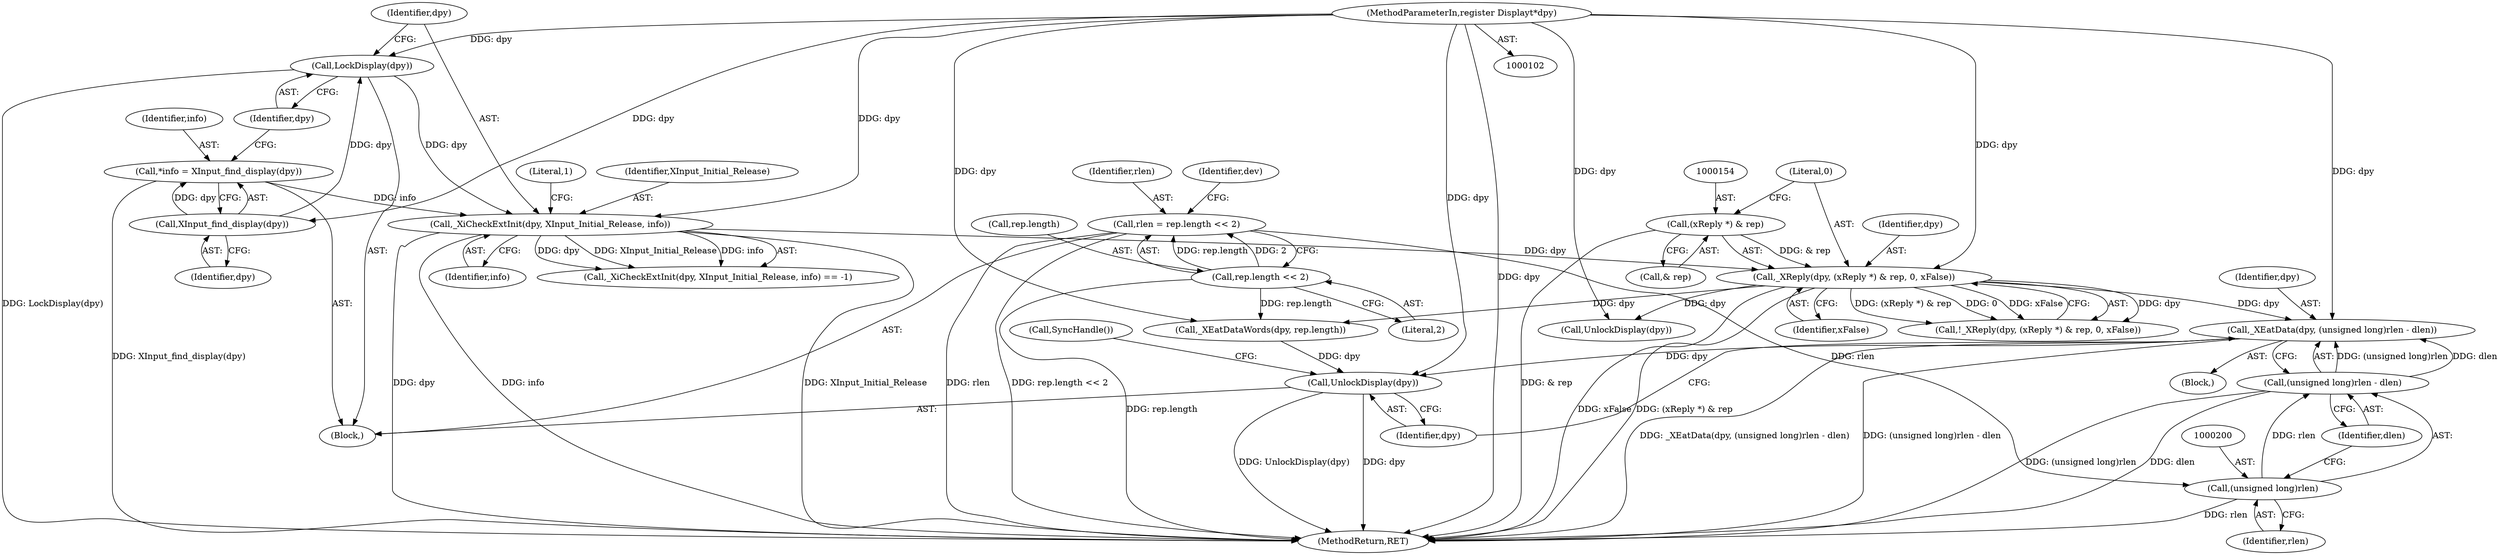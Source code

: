 digraph "0_libXi_19a9cd607de73947fcfb104682f203ffe4e1f4e5_3@pointer" {
"1000196" [label="(Call,_XEatData(dpy, (unsigned long)rlen - dlen))"];
"1000151" [label="(Call,_XReply(dpy, (xReply *) & rep, 0, xFalse))"];
"1000119" [label="(Call,_XiCheckExtInit(dpy, XInput_Initial_Release, info))"];
"1000115" [label="(Call,LockDisplay(dpy))"];
"1000113" [label="(Call,XInput_find_display(dpy))"];
"1000103" [label="(MethodParameterIn,register Display\t*dpy)"];
"1000111" [label="(Call,*info = XInput_find_display(dpy))"];
"1000153" [label="(Call,(xReply *) & rep)"];
"1000198" [label="(Call,(unsigned long)rlen - dlen)"];
"1000199" [label="(Call,(unsigned long)rlen)"];
"1000171" [label="(Call,rlen = rep.length << 2)"];
"1000173" [label="(Call,rep.length << 2)"];
"1000209" [label="(Call,UnlockDisplay(dpy))"];
"1000160" [label="(Call,UnlockDisplay(dpy))"];
"1000173" [label="(Call,rep.length << 2)"];
"1000179" [label="(Identifier,dev)"];
"1000122" [label="(Identifier,info)"];
"1000105" [label="(Block,)"];
"1000113" [label="(Call,XInput_find_display(dpy))"];
"1000194" [label="(Block,)"];
"1000124" [label="(Literal,1)"];
"1000151" [label="(Call,_XReply(dpy, (xReply *) & rep, 0, xFalse))"];
"1000177" [label="(Literal,2)"];
"1000158" [label="(Identifier,xFalse)"];
"1000116" [label="(Identifier,dpy)"];
"1000196" [label="(Call,_XEatData(dpy, (unsigned long)rlen - dlen))"];
"1000157" [label="(Literal,0)"];
"1000210" [label="(Identifier,dpy)"];
"1000153" [label="(Call,(xReply *) & rep)"];
"1000118" [label="(Call,_XiCheckExtInit(dpy, XInput_Initial_Release, info) == -1)"];
"1000199" [label="(Call,(unsigned long)rlen)"];
"1000152" [label="(Identifier,dpy)"];
"1000174" [label="(Call,rep.length)"];
"1000202" [label="(Identifier,dlen)"];
"1000111" [label="(Call,*info = XInput_find_display(dpy))"];
"1000150" [label="(Call,!_XReply(dpy, (xReply *) & rep, 0, xFalse))"];
"1000103" [label="(MethodParameterIn,register Display\t*dpy)"];
"1000211" [label="(Call,SyncHandle())"];
"1000171" [label="(Call,rlen = rep.length << 2)"];
"1000115" [label="(Call,LockDisplay(dpy))"];
"1000172" [label="(Identifier,rlen)"];
"1000214" [label="(MethodReturn,RET)"];
"1000209" [label="(Call,UnlockDisplay(dpy))"];
"1000120" [label="(Identifier,dpy)"];
"1000197" [label="(Identifier,dpy)"];
"1000155" [label="(Call,& rep)"];
"1000112" [label="(Identifier,info)"];
"1000201" [label="(Identifier,rlen)"];
"1000204" [label="(Call,_XEatDataWords(dpy, rep.length))"];
"1000121" [label="(Identifier,XInput_Initial_Release)"];
"1000114" [label="(Identifier,dpy)"];
"1000198" [label="(Call,(unsigned long)rlen - dlen)"];
"1000119" [label="(Call,_XiCheckExtInit(dpy, XInput_Initial_Release, info))"];
"1000196" -> "1000194"  [label="AST: "];
"1000196" -> "1000198"  [label="CFG: "];
"1000197" -> "1000196"  [label="AST: "];
"1000198" -> "1000196"  [label="AST: "];
"1000210" -> "1000196"  [label="CFG: "];
"1000196" -> "1000214"  [label="DDG: _XEatData(dpy, (unsigned long)rlen - dlen)"];
"1000196" -> "1000214"  [label="DDG: (unsigned long)rlen - dlen"];
"1000151" -> "1000196"  [label="DDG: dpy"];
"1000103" -> "1000196"  [label="DDG: dpy"];
"1000198" -> "1000196"  [label="DDG: (unsigned long)rlen"];
"1000198" -> "1000196"  [label="DDG: dlen"];
"1000196" -> "1000209"  [label="DDG: dpy"];
"1000151" -> "1000150"  [label="AST: "];
"1000151" -> "1000158"  [label="CFG: "];
"1000152" -> "1000151"  [label="AST: "];
"1000153" -> "1000151"  [label="AST: "];
"1000157" -> "1000151"  [label="AST: "];
"1000158" -> "1000151"  [label="AST: "];
"1000150" -> "1000151"  [label="CFG: "];
"1000151" -> "1000214"  [label="DDG: xFalse"];
"1000151" -> "1000214"  [label="DDG: (xReply *) & rep"];
"1000151" -> "1000150"  [label="DDG: dpy"];
"1000151" -> "1000150"  [label="DDG: (xReply *) & rep"];
"1000151" -> "1000150"  [label="DDG: 0"];
"1000151" -> "1000150"  [label="DDG: xFalse"];
"1000119" -> "1000151"  [label="DDG: dpy"];
"1000103" -> "1000151"  [label="DDG: dpy"];
"1000153" -> "1000151"  [label="DDG: & rep"];
"1000151" -> "1000160"  [label="DDG: dpy"];
"1000151" -> "1000204"  [label="DDG: dpy"];
"1000119" -> "1000118"  [label="AST: "];
"1000119" -> "1000122"  [label="CFG: "];
"1000120" -> "1000119"  [label="AST: "];
"1000121" -> "1000119"  [label="AST: "];
"1000122" -> "1000119"  [label="AST: "];
"1000124" -> "1000119"  [label="CFG: "];
"1000119" -> "1000214"  [label="DDG: XInput_Initial_Release"];
"1000119" -> "1000214"  [label="DDG: dpy"];
"1000119" -> "1000214"  [label="DDG: info"];
"1000119" -> "1000118"  [label="DDG: dpy"];
"1000119" -> "1000118"  [label="DDG: XInput_Initial_Release"];
"1000119" -> "1000118"  [label="DDG: info"];
"1000115" -> "1000119"  [label="DDG: dpy"];
"1000103" -> "1000119"  [label="DDG: dpy"];
"1000111" -> "1000119"  [label="DDG: info"];
"1000115" -> "1000105"  [label="AST: "];
"1000115" -> "1000116"  [label="CFG: "];
"1000116" -> "1000115"  [label="AST: "];
"1000120" -> "1000115"  [label="CFG: "];
"1000115" -> "1000214"  [label="DDG: LockDisplay(dpy)"];
"1000113" -> "1000115"  [label="DDG: dpy"];
"1000103" -> "1000115"  [label="DDG: dpy"];
"1000113" -> "1000111"  [label="AST: "];
"1000113" -> "1000114"  [label="CFG: "];
"1000114" -> "1000113"  [label="AST: "];
"1000111" -> "1000113"  [label="CFG: "];
"1000113" -> "1000111"  [label="DDG: dpy"];
"1000103" -> "1000113"  [label="DDG: dpy"];
"1000103" -> "1000102"  [label="AST: "];
"1000103" -> "1000214"  [label="DDG: dpy"];
"1000103" -> "1000160"  [label="DDG: dpy"];
"1000103" -> "1000204"  [label="DDG: dpy"];
"1000103" -> "1000209"  [label="DDG: dpy"];
"1000111" -> "1000105"  [label="AST: "];
"1000112" -> "1000111"  [label="AST: "];
"1000116" -> "1000111"  [label="CFG: "];
"1000111" -> "1000214"  [label="DDG: XInput_find_display(dpy)"];
"1000153" -> "1000155"  [label="CFG: "];
"1000154" -> "1000153"  [label="AST: "];
"1000155" -> "1000153"  [label="AST: "];
"1000157" -> "1000153"  [label="CFG: "];
"1000153" -> "1000214"  [label="DDG: & rep"];
"1000198" -> "1000202"  [label="CFG: "];
"1000199" -> "1000198"  [label="AST: "];
"1000202" -> "1000198"  [label="AST: "];
"1000198" -> "1000214"  [label="DDG: (unsigned long)rlen"];
"1000198" -> "1000214"  [label="DDG: dlen"];
"1000199" -> "1000198"  [label="DDG: rlen"];
"1000199" -> "1000201"  [label="CFG: "];
"1000200" -> "1000199"  [label="AST: "];
"1000201" -> "1000199"  [label="AST: "];
"1000202" -> "1000199"  [label="CFG: "];
"1000199" -> "1000214"  [label="DDG: rlen"];
"1000171" -> "1000199"  [label="DDG: rlen"];
"1000171" -> "1000105"  [label="AST: "];
"1000171" -> "1000173"  [label="CFG: "];
"1000172" -> "1000171"  [label="AST: "];
"1000173" -> "1000171"  [label="AST: "];
"1000179" -> "1000171"  [label="CFG: "];
"1000171" -> "1000214"  [label="DDG: rlen"];
"1000171" -> "1000214"  [label="DDG: rep.length << 2"];
"1000173" -> "1000171"  [label="DDG: rep.length"];
"1000173" -> "1000171"  [label="DDG: 2"];
"1000173" -> "1000177"  [label="CFG: "];
"1000174" -> "1000173"  [label="AST: "];
"1000177" -> "1000173"  [label="AST: "];
"1000173" -> "1000214"  [label="DDG: rep.length"];
"1000173" -> "1000204"  [label="DDG: rep.length"];
"1000209" -> "1000105"  [label="AST: "];
"1000209" -> "1000210"  [label="CFG: "];
"1000210" -> "1000209"  [label="AST: "];
"1000211" -> "1000209"  [label="CFG: "];
"1000209" -> "1000214"  [label="DDG: UnlockDisplay(dpy)"];
"1000209" -> "1000214"  [label="DDG: dpy"];
"1000204" -> "1000209"  [label="DDG: dpy"];
}

